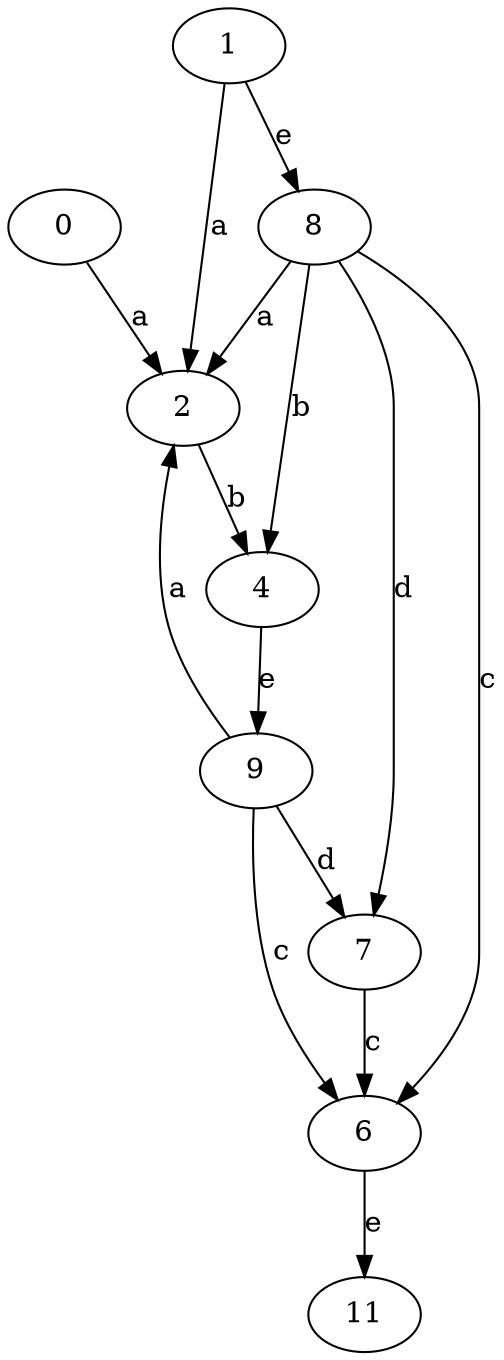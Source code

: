 strict digraph  {
2;
4;
6;
0;
7;
1;
8;
9;
11;
2 -> 4  [label=b];
4 -> 9  [label=e];
6 -> 11  [label=e];
0 -> 2  [label=a];
7 -> 6  [label=c];
1 -> 2  [label=a];
1 -> 8  [label=e];
8 -> 2  [label=a];
8 -> 4  [label=b];
8 -> 6  [label=c];
8 -> 7  [label=d];
9 -> 2  [label=a];
9 -> 6  [label=c];
9 -> 7  [label=d];
}
